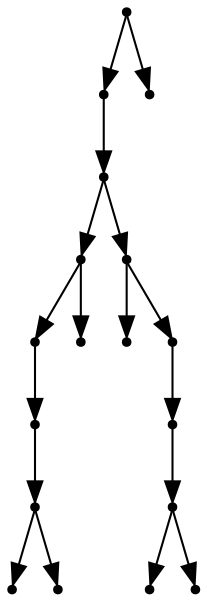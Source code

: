 digraph {
  17 [shape=point];
  15 [shape=point];
  14 [shape=point];
  6 [shape=point];
  4 [shape=point];
  3 [shape=point];
  2 [shape=point];
  0 [shape=point];
  1 [shape=point];
  5 [shape=point];
  13 [shape=point];
  7 [shape=point];
  12 [shape=point];
  11 [shape=point];
  10 [shape=point];
  8 [shape=point];
  9 [shape=point];
  16 [shape=point];
17 -> 15;
15 -> 14;
14 -> 6;
6 -> 4;
4 -> 3;
3 -> 2;
2 -> 0;
2 -> 1;
6 -> 5;
14 -> 13;
13 -> 7;
13 -> 12;
12 -> 11;
11 -> 10;
10 -> 8;
10 -> 9;
17 -> 16;
}
